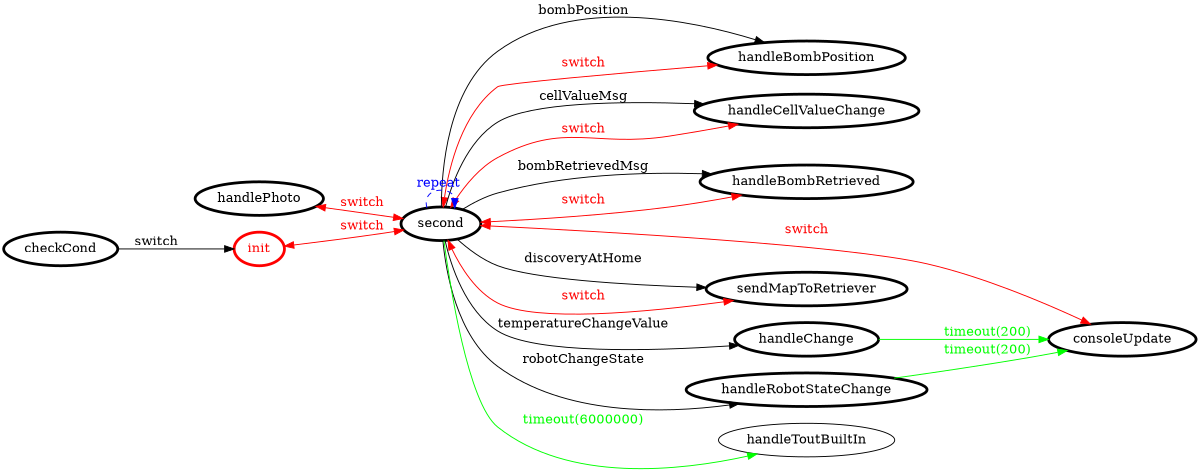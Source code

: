 /*
*
* A GraphViz DOT FSM description 
* Please use a GraphViz visualizer (like http://www.webgraphviz.com)
*  
*/

digraph finite_state_machine {
	rankdir=LR
	size="8,5"
	
	init [ color = red ][ fontcolor = red ][ penwidth = 3 ]
	checkCond [ color = black ][ fontcolor = black ][ penwidth = 3 ]
	handleBombPosition [ color = black ][ fontcolor = black ][ penwidth = 3 ]
	handleCellValueChange [ color = black ][ fontcolor = black ][ penwidth = 3 ]
	handleChange [ color = black ][ fontcolor = black ][ penwidth = 3 ]
	handleBombRetrieved [ color = black ][ fontcolor = black ][ penwidth = 3 ]
	handlePhoto [ color = black ][ fontcolor = black ][ penwidth = 3 ]
	handleRobotStateChange [ color = black ][ fontcolor = black ][ penwidth = 3 ]
	consoleUpdate [ color = black ][ fontcolor = black ][ penwidth = 3 ]
	sendMapToRetriever [ color = black ][ fontcolor = black ][ penwidth = 3 ]
	second [ color = black ][ fontcolor = black ][ penwidth = 3 ]
	
	second -> handleRobotStateChange [ label = "robotChangeState" ][ color = black ][ fontcolor = black ]
	handlePhoto -> second [ label = "switch" ][ color = red ][ fontcolor = red ][ dir = both ]
	handleBombRetrieved -> second [ label = "switch" ][ color = red ][ fontcolor = red ][ dir = both ]
	handleChange -> consoleUpdate [ label = "timeout(200)" ][ color = green ][ fontcolor = green ]
	checkCond -> init [ label = "switch" ][ color = black ][ fontcolor = black ]
	handleCellValueChange -> second [ label = "switch" ][ color = red ][ fontcolor = red ][ dir = both ]
	second -> handleToutBuiltIn [ label = "timeout(6000000)" ][ color = green ][ fontcolor = green ]
	consoleUpdate -> second [ label = "switch" ][ color = red ][ fontcolor = red ][ dir = both ]
	second -> sendMapToRetriever [ label = "discoveryAtHome" ][ color = black ][ fontcolor = black ]
	second -> handleBombPosition [ label = "bombPosition" ][ color = black ][ fontcolor = black ]
	sendMapToRetriever -> second [ label = "switch" ][ color = red ][ fontcolor = red ][ dir = both ]
	second -> handleChange [ label = "temperatureChangeValue" ][ color = black ][ fontcolor = black ]
	init -> second [ label = "switch" ][ color = red ][ fontcolor = red ][ dir = both ]
	second -> second [ label = "repeat "][ style = dashed ][ color = blue ][ fontcolor = blue ]
	handleBombPosition -> second [ label = "switch" ][ color = red ][ fontcolor = red ][ dir = both ]
	second -> handleBombRetrieved [ label = "bombRetrievedMsg" ][ color = black ][ fontcolor = black ]
	second -> handleCellValueChange [ label = "cellValueMsg" ][ color = black ][ fontcolor = black ]
	handleRobotStateChange -> consoleUpdate [ label = "timeout(200)" ][ color = green ][ fontcolor = green ]
}
